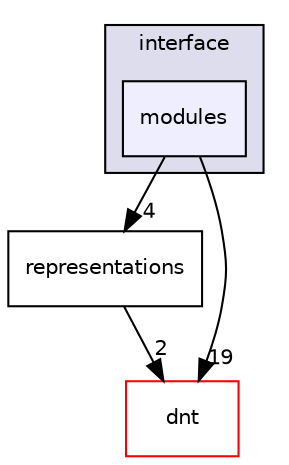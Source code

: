 digraph "source/interface/modules" {
  compound=true
  node [ fontsize="10", fontname="Helvetica"];
  edge [ labelfontsize="10", labelfontname="Helvetica"];
  subgraph clusterdir_3750548c40d9045ee3b3d006c00db089 {
    graph [ bgcolor="#ddddee", pencolor="black", label="interface" fontname="Helvetica", fontsize="10", URL="dir_3750548c40d9045ee3b3d006c00db089.html"]
  dir_2e47dd5ab7941f20a7018d88a8a6f94c [shape=box, label="modules", style="filled", fillcolor="#eeeeff", pencolor="black", URL="dir_2e47dd5ab7941f20a7018d88a8a6f94c.html"];
  }
  dir_eff56af2fb0c5a6b7a5c9eddc68eb91a [shape=box label="representations" URL="dir_eff56af2fb0c5a6b7a5c9eddc68eb91a.html"];
  dir_9f21cc5e450a8709b82f92c61a1cfea7 [shape=box label="dnt" fillcolor="white" style="filled" color="red" URL="dir_9f21cc5e450a8709b82f92c61a1cfea7.html"];
  dir_eff56af2fb0c5a6b7a5c9eddc68eb91a->dir_9f21cc5e450a8709b82f92c61a1cfea7 [headlabel="2", labeldistance=1.5 headhref="dir_000048_000002.html"];
  dir_2e47dd5ab7941f20a7018d88a8a6f94c->dir_eff56af2fb0c5a6b7a5c9eddc68eb91a [headlabel="4", labeldistance=1.5 headhref="dir_000013_000048.html"];
  dir_2e47dd5ab7941f20a7018d88a8a6f94c->dir_9f21cc5e450a8709b82f92c61a1cfea7 [headlabel="19", labeldistance=1.5 headhref="dir_000013_000002.html"];
}
